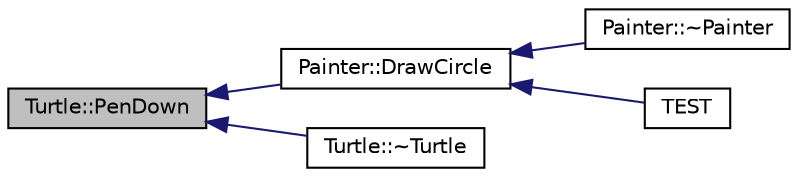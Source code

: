 digraph "Turtle::PenDown"
{
  edge [fontname="Helvetica",fontsize="10",labelfontname="Helvetica",labelfontsize="10"];
  node [fontname="Helvetica",fontsize="10",shape=record];
  rankdir="LR";
  Node7 [label="Turtle::PenDown",height=0.2,width=0.4,color="black", fillcolor="grey75", style="filled", fontcolor="black"];
  Node7 -> Node8 [dir="back",color="midnightblue",fontsize="10",style="solid",fontname="Helvetica"];
  Node8 [label="Painter::DrawCircle",height=0.2,width=0.4,color="black", fillcolor="white", style="filled",URL="$dd/d30/class_painter.html#a0dd74a75b47da1afe5cb55b8a6ebcdb0"];
  Node8 -> Node9 [dir="back",color="midnightblue",fontsize="10",style="solid",fontname="Helvetica"];
  Node9 [label="Painter::~Painter",height=0.2,width=0.4,color="black", fillcolor="white", style="filled",URL="$dd/d30/class_painter.html#a6db88212368910da3385fa9e5fa97174"];
  Node8 -> Node10 [dir="back",color="midnightblue",fontsize="10",style="solid",fontname="Helvetica"];
  Node10 [label="TEST",height=0.2,width=0.4,color="black", fillcolor="white", style="filled",URL="$d3/d3f/_painter_test_8cpp.html#a972155cf51dbc1f2e1e6e3198ccaf6ee"];
  Node7 -> Node11 [dir="back",color="midnightblue",fontsize="10",style="solid",fontname="Helvetica"];
  Node11 [label="Turtle::~Turtle",height=0.2,width=0.4,color="black", fillcolor="white", style="filled",URL="$db/de7/class_turtle.html#aaa9656dcc585908b5614a981744fe771"];
}
